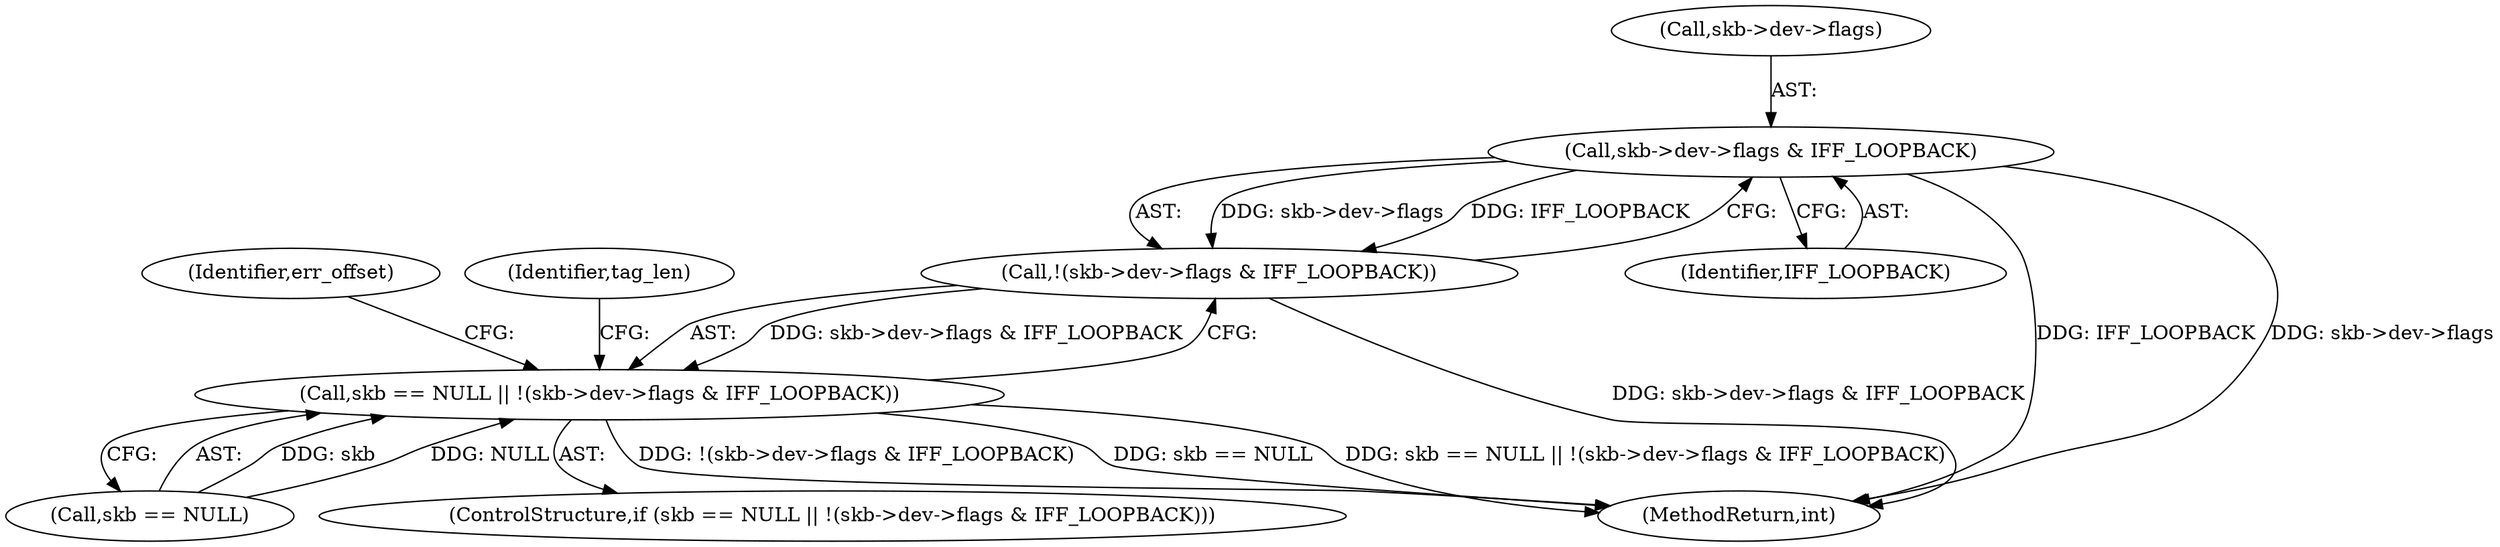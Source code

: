 digraph "0_linux_89d7ae34cdda4195809a5a987f697a517a2a3177@pointer" {
"1000387" [label="(Call,skb->dev->flags & IFF_LOOPBACK)"];
"1000386" [label="(Call,!(skb->dev->flags & IFF_LOOPBACK))"];
"1000382" [label="(Call,skb == NULL || !(skb->dev->flags & IFF_LOOPBACK))"];
"1000382" [label="(Call,skb == NULL || !(skb->dev->flags & IFF_LOOPBACK))"];
"1000387" [label="(Call,skb->dev->flags & IFF_LOOPBACK)"];
"1000396" [label="(Identifier,err_offset)"];
"1000401" [label="(Identifier,tag_len)"];
"1000381" [label="(ControlStructure,if (skb == NULL || !(skb->dev->flags & IFF_LOOPBACK)))"];
"1000393" [label="(Identifier,IFF_LOOPBACK)"];
"1000386" [label="(Call,!(skb->dev->flags & IFF_LOOPBACK))"];
"1000433" [label="(MethodReturn,int)"];
"1000383" [label="(Call,skb == NULL)"];
"1000388" [label="(Call,skb->dev->flags)"];
"1000387" -> "1000386"  [label="AST: "];
"1000387" -> "1000393"  [label="CFG: "];
"1000388" -> "1000387"  [label="AST: "];
"1000393" -> "1000387"  [label="AST: "];
"1000386" -> "1000387"  [label="CFG: "];
"1000387" -> "1000433"  [label="DDG: IFF_LOOPBACK"];
"1000387" -> "1000433"  [label="DDG: skb->dev->flags"];
"1000387" -> "1000386"  [label="DDG: skb->dev->flags"];
"1000387" -> "1000386"  [label="DDG: IFF_LOOPBACK"];
"1000386" -> "1000382"  [label="AST: "];
"1000382" -> "1000386"  [label="CFG: "];
"1000386" -> "1000433"  [label="DDG: skb->dev->flags & IFF_LOOPBACK"];
"1000386" -> "1000382"  [label="DDG: skb->dev->flags & IFF_LOOPBACK"];
"1000382" -> "1000381"  [label="AST: "];
"1000382" -> "1000383"  [label="CFG: "];
"1000383" -> "1000382"  [label="AST: "];
"1000396" -> "1000382"  [label="CFG: "];
"1000401" -> "1000382"  [label="CFG: "];
"1000382" -> "1000433"  [label="DDG: skb == NULL"];
"1000382" -> "1000433"  [label="DDG: skb == NULL || !(skb->dev->flags & IFF_LOOPBACK)"];
"1000382" -> "1000433"  [label="DDG: !(skb->dev->flags & IFF_LOOPBACK)"];
"1000383" -> "1000382"  [label="DDG: skb"];
"1000383" -> "1000382"  [label="DDG: NULL"];
}
